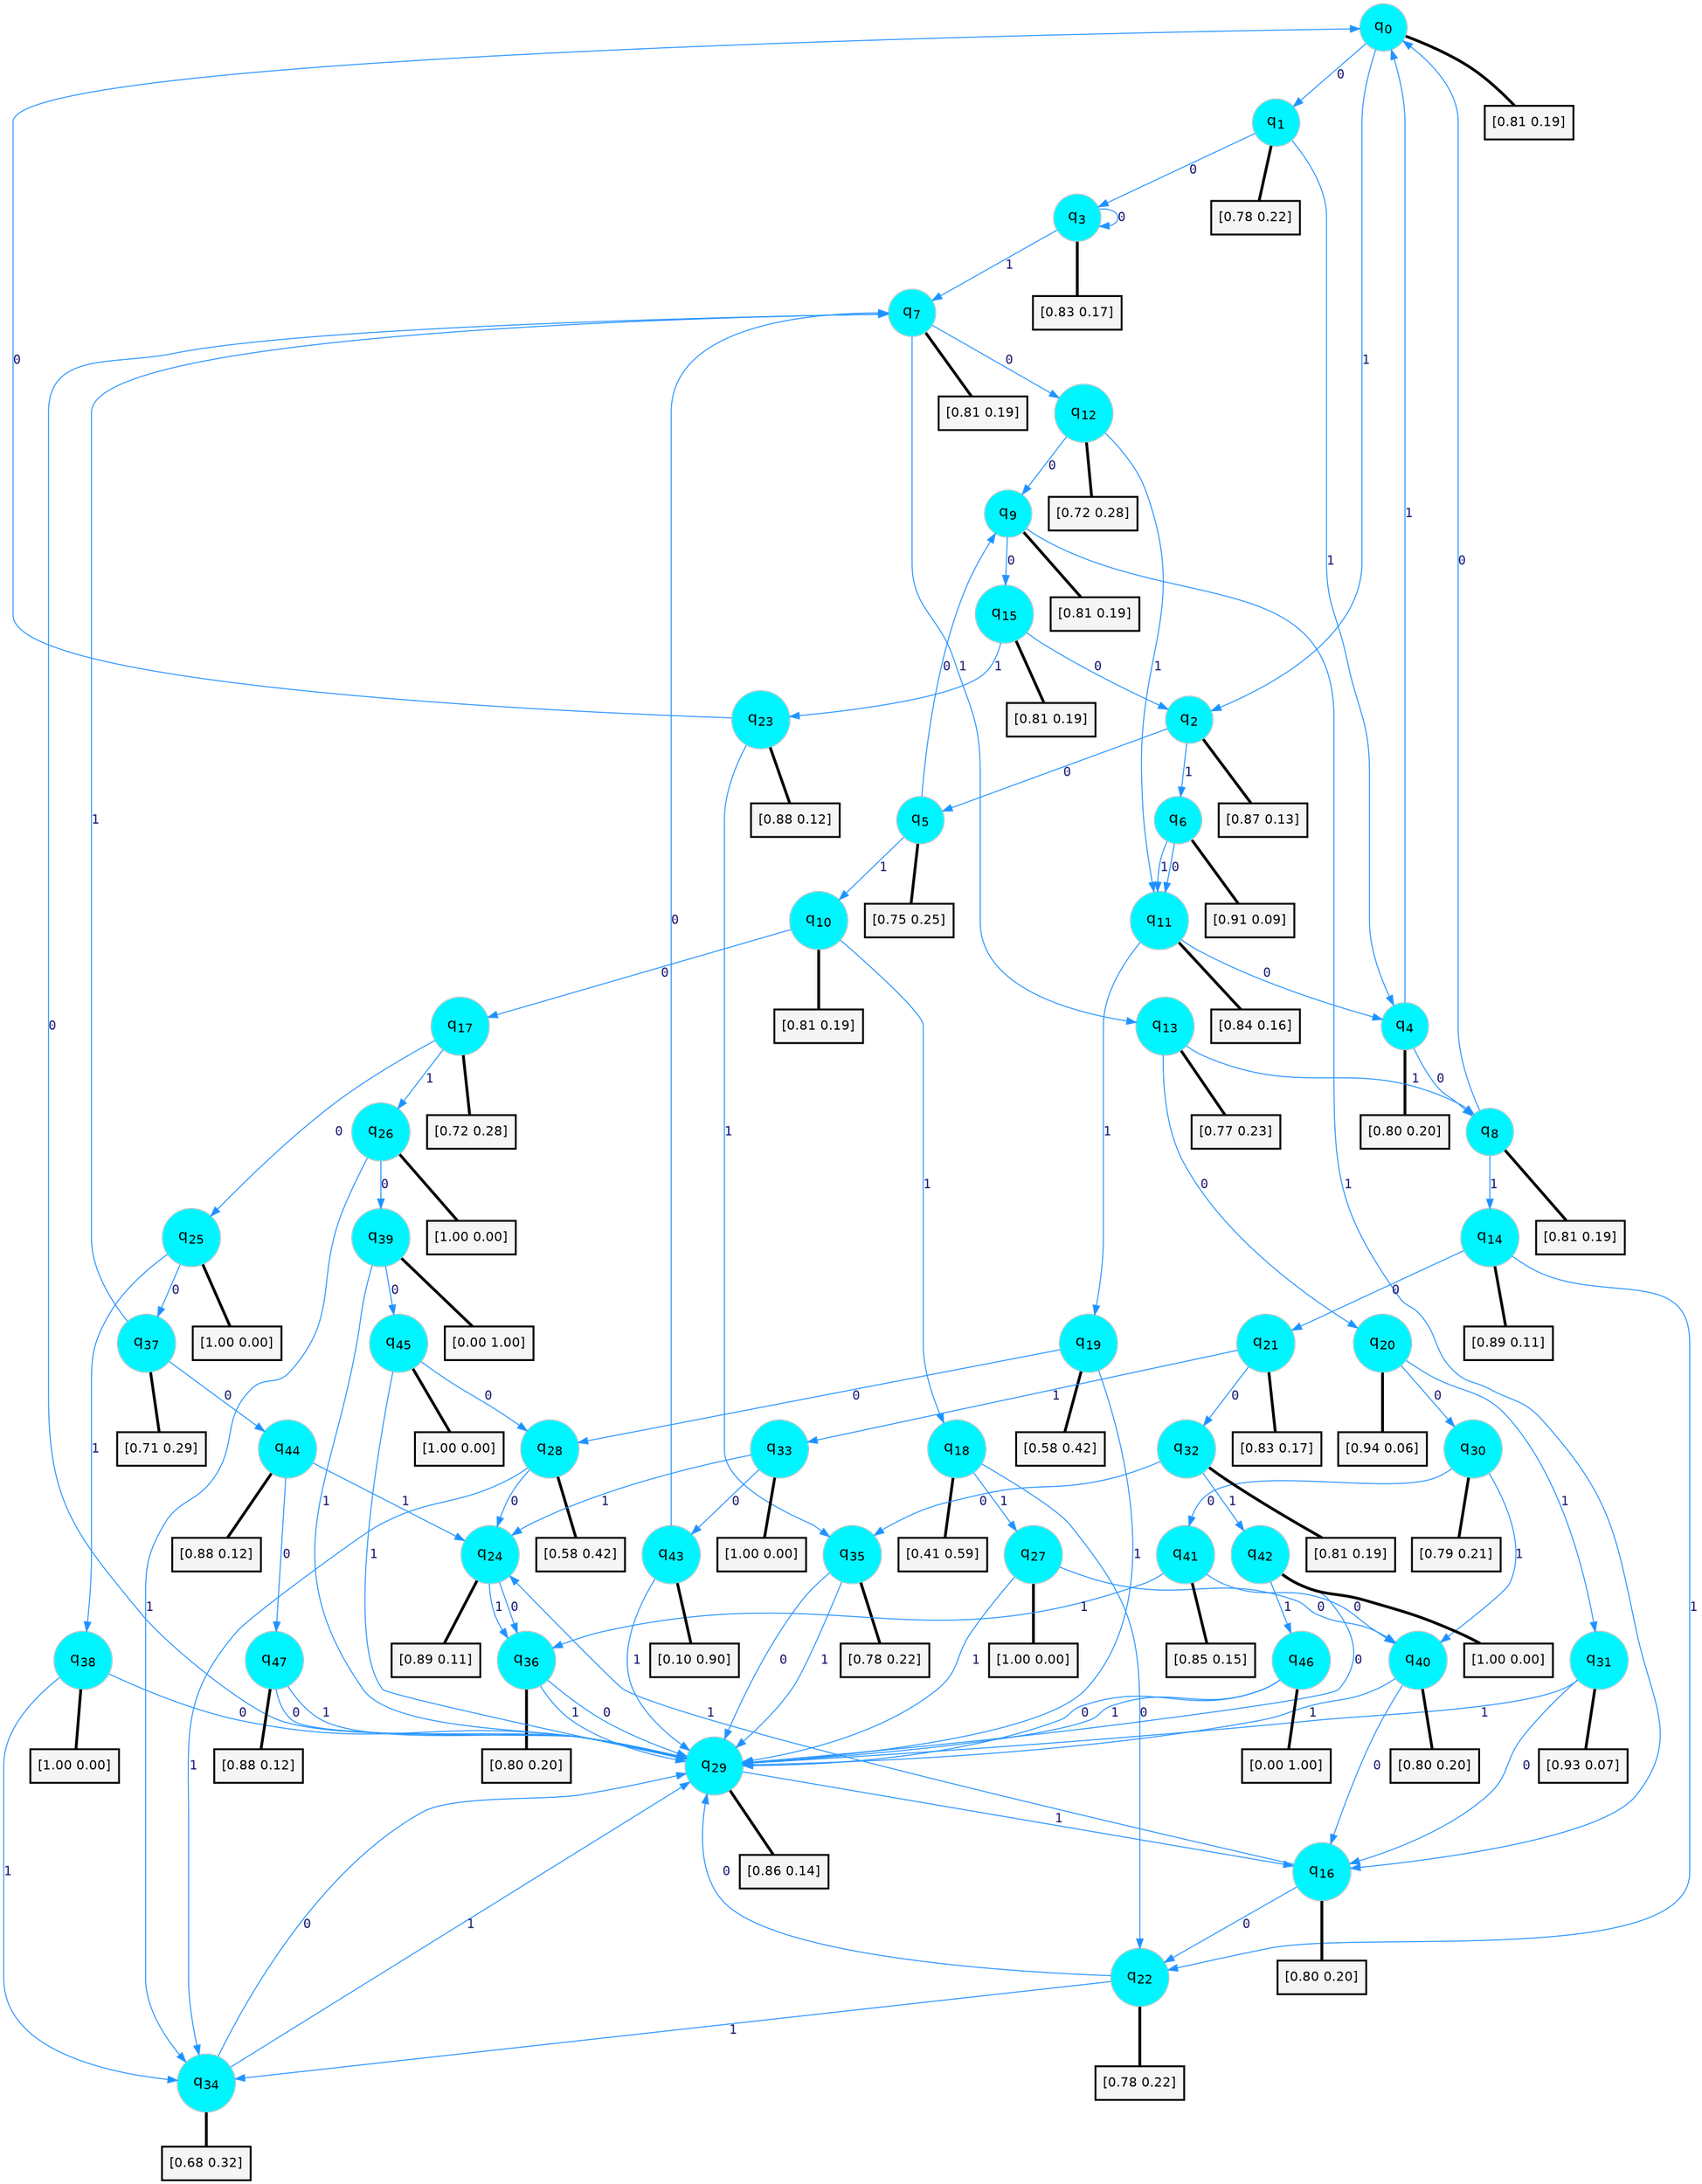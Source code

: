 digraph G {
graph [
bgcolor=transparent, dpi=300, rankdir=TD, size="40,25"];
node [
color=gray, fillcolor=turquoise1, fontcolor=black, fontname=Helvetica, fontsize=16, fontweight=bold, shape=circle, style=filled];
edge [
arrowsize=1, color=dodgerblue1, fontcolor=midnightblue, fontname=courier, fontweight=bold, penwidth=1, style=solid, weight=20];
0[label=<q<SUB>0</SUB>>];
1[label=<q<SUB>1</SUB>>];
2[label=<q<SUB>2</SUB>>];
3[label=<q<SUB>3</SUB>>];
4[label=<q<SUB>4</SUB>>];
5[label=<q<SUB>5</SUB>>];
6[label=<q<SUB>6</SUB>>];
7[label=<q<SUB>7</SUB>>];
8[label=<q<SUB>8</SUB>>];
9[label=<q<SUB>9</SUB>>];
10[label=<q<SUB>10</SUB>>];
11[label=<q<SUB>11</SUB>>];
12[label=<q<SUB>12</SUB>>];
13[label=<q<SUB>13</SUB>>];
14[label=<q<SUB>14</SUB>>];
15[label=<q<SUB>15</SUB>>];
16[label=<q<SUB>16</SUB>>];
17[label=<q<SUB>17</SUB>>];
18[label=<q<SUB>18</SUB>>];
19[label=<q<SUB>19</SUB>>];
20[label=<q<SUB>20</SUB>>];
21[label=<q<SUB>21</SUB>>];
22[label=<q<SUB>22</SUB>>];
23[label=<q<SUB>23</SUB>>];
24[label=<q<SUB>24</SUB>>];
25[label=<q<SUB>25</SUB>>];
26[label=<q<SUB>26</SUB>>];
27[label=<q<SUB>27</SUB>>];
28[label=<q<SUB>28</SUB>>];
29[label=<q<SUB>29</SUB>>];
30[label=<q<SUB>30</SUB>>];
31[label=<q<SUB>31</SUB>>];
32[label=<q<SUB>32</SUB>>];
33[label=<q<SUB>33</SUB>>];
34[label=<q<SUB>34</SUB>>];
35[label=<q<SUB>35</SUB>>];
36[label=<q<SUB>36</SUB>>];
37[label=<q<SUB>37</SUB>>];
38[label=<q<SUB>38</SUB>>];
39[label=<q<SUB>39</SUB>>];
40[label=<q<SUB>40</SUB>>];
41[label=<q<SUB>41</SUB>>];
42[label=<q<SUB>42</SUB>>];
43[label=<q<SUB>43</SUB>>];
44[label=<q<SUB>44</SUB>>];
45[label=<q<SUB>45</SUB>>];
46[label=<q<SUB>46</SUB>>];
47[label=<q<SUB>47</SUB>>];
48[label="[0.81 0.19]", shape=box,fontcolor=black, fontname=Helvetica, fontsize=14, penwidth=2, fillcolor=whitesmoke,color=black];
49[label="[0.78 0.22]", shape=box,fontcolor=black, fontname=Helvetica, fontsize=14, penwidth=2, fillcolor=whitesmoke,color=black];
50[label="[0.87 0.13]", shape=box,fontcolor=black, fontname=Helvetica, fontsize=14, penwidth=2, fillcolor=whitesmoke,color=black];
51[label="[0.83 0.17]", shape=box,fontcolor=black, fontname=Helvetica, fontsize=14, penwidth=2, fillcolor=whitesmoke,color=black];
52[label="[0.80 0.20]", shape=box,fontcolor=black, fontname=Helvetica, fontsize=14, penwidth=2, fillcolor=whitesmoke,color=black];
53[label="[0.75 0.25]", shape=box,fontcolor=black, fontname=Helvetica, fontsize=14, penwidth=2, fillcolor=whitesmoke,color=black];
54[label="[0.91 0.09]", shape=box,fontcolor=black, fontname=Helvetica, fontsize=14, penwidth=2, fillcolor=whitesmoke,color=black];
55[label="[0.81 0.19]", shape=box,fontcolor=black, fontname=Helvetica, fontsize=14, penwidth=2, fillcolor=whitesmoke,color=black];
56[label="[0.81 0.19]", shape=box,fontcolor=black, fontname=Helvetica, fontsize=14, penwidth=2, fillcolor=whitesmoke,color=black];
57[label="[0.81 0.19]", shape=box,fontcolor=black, fontname=Helvetica, fontsize=14, penwidth=2, fillcolor=whitesmoke,color=black];
58[label="[0.81 0.19]", shape=box,fontcolor=black, fontname=Helvetica, fontsize=14, penwidth=2, fillcolor=whitesmoke,color=black];
59[label="[0.84 0.16]", shape=box,fontcolor=black, fontname=Helvetica, fontsize=14, penwidth=2, fillcolor=whitesmoke,color=black];
60[label="[0.72 0.28]", shape=box,fontcolor=black, fontname=Helvetica, fontsize=14, penwidth=2, fillcolor=whitesmoke,color=black];
61[label="[0.77 0.23]", shape=box,fontcolor=black, fontname=Helvetica, fontsize=14, penwidth=2, fillcolor=whitesmoke,color=black];
62[label="[0.89 0.11]", shape=box,fontcolor=black, fontname=Helvetica, fontsize=14, penwidth=2, fillcolor=whitesmoke,color=black];
63[label="[0.81 0.19]", shape=box,fontcolor=black, fontname=Helvetica, fontsize=14, penwidth=2, fillcolor=whitesmoke,color=black];
64[label="[0.80 0.20]", shape=box,fontcolor=black, fontname=Helvetica, fontsize=14, penwidth=2, fillcolor=whitesmoke,color=black];
65[label="[0.72 0.28]", shape=box,fontcolor=black, fontname=Helvetica, fontsize=14, penwidth=2, fillcolor=whitesmoke,color=black];
66[label="[0.41 0.59]", shape=box,fontcolor=black, fontname=Helvetica, fontsize=14, penwidth=2, fillcolor=whitesmoke,color=black];
67[label="[0.58 0.42]", shape=box,fontcolor=black, fontname=Helvetica, fontsize=14, penwidth=2, fillcolor=whitesmoke,color=black];
68[label="[0.94 0.06]", shape=box,fontcolor=black, fontname=Helvetica, fontsize=14, penwidth=2, fillcolor=whitesmoke,color=black];
69[label="[0.83 0.17]", shape=box,fontcolor=black, fontname=Helvetica, fontsize=14, penwidth=2, fillcolor=whitesmoke,color=black];
70[label="[0.78 0.22]", shape=box,fontcolor=black, fontname=Helvetica, fontsize=14, penwidth=2, fillcolor=whitesmoke,color=black];
71[label="[0.88 0.12]", shape=box,fontcolor=black, fontname=Helvetica, fontsize=14, penwidth=2, fillcolor=whitesmoke,color=black];
72[label="[0.89 0.11]", shape=box,fontcolor=black, fontname=Helvetica, fontsize=14, penwidth=2, fillcolor=whitesmoke,color=black];
73[label="[1.00 0.00]", shape=box,fontcolor=black, fontname=Helvetica, fontsize=14, penwidth=2, fillcolor=whitesmoke,color=black];
74[label="[1.00 0.00]", shape=box,fontcolor=black, fontname=Helvetica, fontsize=14, penwidth=2, fillcolor=whitesmoke,color=black];
75[label="[1.00 0.00]", shape=box,fontcolor=black, fontname=Helvetica, fontsize=14, penwidth=2, fillcolor=whitesmoke,color=black];
76[label="[0.58 0.42]", shape=box,fontcolor=black, fontname=Helvetica, fontsize=14, penwidth=2, fillcolor=whitesmoke,color=black];
77[label="[0.86 0.14]", shape=box,fontcolor=black, fontname=Helvetica, fontsize=14, penwidth=2, fillcolor=whitesmoke,color=black];
78[label="[0.79 0.21]", shape=box,fontcolor=black, fontname=Helvetica, fontsize=14, penwidth=2, fillcolor=whitesmoke,color=black];
79[label="[0.93 0.07]", shape=box,fontcolor=black, fontname=Helvetica, fontsize=14, penwidth=2, fillcolor=whitesmoke,color=black];
80[label="[0.81 0.19]", shape=box,fontcolor=black, fontname=Helvetica, fontsize=14, penwidth=2, fillcolor=whitesmoke,color=black];
81[label="[1.00 0.00]", shape=box,fontcolor=black, fontname=Helvetica, fontsize=14, penwidth=2, fillcolor=whitesmoke,color=black];
82[label="[0.68 0.32]", shape=box,fontcolor=black, fontname=Helvetica, fontsize=14, penwidth=2, fillcolor=whitesmoke,color=black];
83[label="[0.78 0.22]", shape=box,fontcolor=black, fontname=Helvetica, fontsize=14, penwidth=2, fillcolor=whitesmoke,color=black];
84[label="[0.80 0.20]", shape=box,fontcolor=black, fontname=Helvetica, fontsize=14, penwidth=2, fillcolor=whitesmoke,color=black];
85[label="[0.71 0.29]", shape=box,fontcolor=black, fontname=Helvetica, fontsize=14, penwidth=2, fillcolor=whitesmoke,color=black];
86[label="[1.00 0.00]", shape=box,fontcolor=black, fontname=Helvetica, fontsize=14, penwidth=2, fillcolor=whitesmoke,color=black];
87[label="[0.00 1.00]", shape=box,fontcolor=black, fontname=Helvetica, fontsize=14, penwidth=2, fillcolor=whitesmoke,color=black];
88[label="[0.80 0.20]", shape=box,fontcolor=black, fontname=Helvetica, fontsize=14, penwidth=2, fillcolor=whitesmoke,color=black];
89[label="[0.85 0.15]", shape=box,fontcolor=black, fontname=Helvetica, fontsize=14, penwidth=2, fillcolor=whitesmoke,color=black];
90[label="[1.00 0.00]", shape=box,fontcolor=black, fontname=Helvetica, fontsize=14, penwidth=2, fillcolor=whitesmoke,color=black];
91[label="[0.10 0.90]", shape=box,fontcolor=black, fontname=Helvetica, fontsize=14, penwidth=2, fillcolor=whitesmoke,color=black];
92[label="[0.88 0.12]", shape=box,fontcolor=black, fontname=Helvetica, fontsize=14, penwidth=2, fillcolor=whitesmoke,color=black];
93[label="[1.00 0.00]", shape=box,fontcolor=black, fontname=Helvetica, fontsize=14, penwidth=2, fillcolor=whitesmoke,color=black];
94[label="[0.00 1.00]", shape=box,fontcolor=black, fontname=Helvetica, fontsize=14, penwidth=2, fillcolor=whitesmoke,color=black];
95[label="[0.88 0.12]", shape=box,fontcolor=black, fontname=Helvetica, fontsize=14, penwidth=2, fillcolor=whitesmoke,color=black];
0->1 [label=0];
0->2 [label=1];
0->48 [arrowhead=none, penwidth=3,color=black];
1->3 [label=0];
1->4 [label=1];
1->49 [arrowhead=none, penwidth=3,color=black];
2->5 [label=0];
2->6 [label=1];
2->50 [arrowhead=none, penwidth=3,color=black];
3->3 [label=0];
3->7 [label=1];
3->51 [arrowhead=none, penwidth=3,color=black];
4->8 [label=0];
4->0 [label=1];
4->52 [arrowhead=none, penwidth=3,color=black];
5->9 [label=0];
5->10 [label=1];
5->53 [arrowhead=none, penwidth=3,color=black];
6->11 [label=0];
6->11 [label=1];
6->54 [arrowhead=none, penwidth=3,color=black];
7->12 [label=0];
7->13 [label=1];
7->55 [arrowhead=none, penwidth=3,color=black];
8->0 [label=0];
8->14 [label=1];
8->56 [arrowhead=none, penwidth=3,color=black];
9->15 [label=0];
9->16 [label=1];
9->57 [arrowhead=none, penwidth=3,color=black];
10->17 [label=0];
10->18 [label=1];
10->58 [arrowhead=none, penwidth=3,color=black];
11->4 [label=0];
11->19 [label=1];
11->59 [arrowhead=none, penwidth=3,color=black];
12->9 [label=0];
12->11 [label=1];
12->60 [arrowhead=none, penwidth=3,color=black];
13->20 [label=0];
13->8 [label=1];
13->61 [arrowhead=none, penwidth=3,color=black];
14->21 [label=0];
14->22 [label=1];
14->62 [arrowhead=none, penwidth=3,color=black];
15->2 [label=0];
15->23 [label=1];
15->63 [arrowhead=none, penwidth=3,color=black];
16->22 [label=0];
16->24 [label=1];
16->64 [arrowhead=none, penwidth=3,color=black];
17->25 [label=0];
17->26 [label=1];
17->65 [arrowhead=none, penwidth=3,color=black];
18->22 [label=0];
18->27 [label=1];
18->66 [arrowhead=none, penwidth=3,color=black];
19->28 [label=0];
19->29 [label=1];
19->67 [arrowhead=none, penwidth=3,color=black];
20->30 [label=0];
20->31 [label=1];
20->68 [arrowhead=none, penwidth=3,color=black];
21->32 [label=0];
21->33 [label=1];
21->69 [arrowhead=none, penwidth=3,color=black];
22->29 [label=0];
22->34 [label=1];
22->70 [arrowhead=none, penwidth=3,color=black];
23->0 [label=0];
23->35 [label=1];
23->71 [arrowhead=none, penwidth=3,color=black];
24->36 [label=0];
24->36 [label=1];
24->72 [arrowhead=none, penwidth=3,color=black];
25->37 [label=0];
25->38 [label=1];
25->73 [arrowhead=none, penwidth=3,color=black];
26->39 [label=0];
26->34 [label=1];
26->74 [arrowhead=none, penwidth=3,color=black];
27->40 [label=0];
27->29 [label=1];
27->75 [arrowhead=none, penwidth=3,color=black];
28->24 [label=0];
28->34 [label=1];
28->76 [arrowhead=none, penwidth=3,color=black];
29->7 [label=0];
29->16 [label=1];
29->77 [arrowhead=none, penwidth=3,color=black];
30->41 [label=0];
30->40 [label=1];
30->78 [arrowhead=none, penwidth=3,color=black];
31->16 [label=0];
31->29 [label=1];
31->79 [arrowhead=none, penwidth=3,color=black];
32->35 [label=0];
32->42 [label=1];
32->80 [arrowhead=none, penwidth=3,color=black];
33->43 [label=0];
33->24 [label=1];
33->81 [arrowhead=none, penwidth=3,color=black];
34->29 [label=0];
34->29 [label=1];
34->82 [arrowhead=none, penwidth=3,color=black];
35->29 [label=0];
35->29 [label=1];
35->83 [arrowhead=none, penwidth=3,color=black];
36->29 [label=0];
36->29 [label=1];
36->84 [arrowhead=none, penwidth=3,color=black];
37->44 [label=0];
37->7 [label=1];
37->85 [arrowhead=none, penwidth=3,color=black];
38->29 [label=0];
38->34 [label=1];
38->86 [arrowhead=none, penwidth=3,color=black];
39->45 [label=0];
39->29 [label=1];
39->87 [arrowhead=none, penwidth=3,color=black];
40->16 [label=0];
40->29 [label=1];
40->88 [arrowhead=none, penwidth=3,color=black];
41->40 [label=0];
41->36 [label=1];
41->89 [arrowhead=none, penwidth=3,color=black];
42->29 [label=0];
42->46 [label=1];
42->90 [arrowhead=none, penwidth=3,color=black];
43->7 [label=0];
43->29 [label=1];
43->91 [arrowhead=none, penwidth=3,color=black];
44->47 [label=0];
44->24 [label=1];
44->92 [arrowhead=none, penwidth=3,color=black];
45->28 [label=0];
45->29 [label=1];
45->93 [arrowhead=none, penwidth=3,color=black];
46->29 [label=0];
46->29 [label=1];
46->94 [arrowhead=none, penwidth=3,color=black];
47->29 [label=0];
47->29 [label=1];
47->95 [arrowhead=none, penwidth=3,color=black];
}
